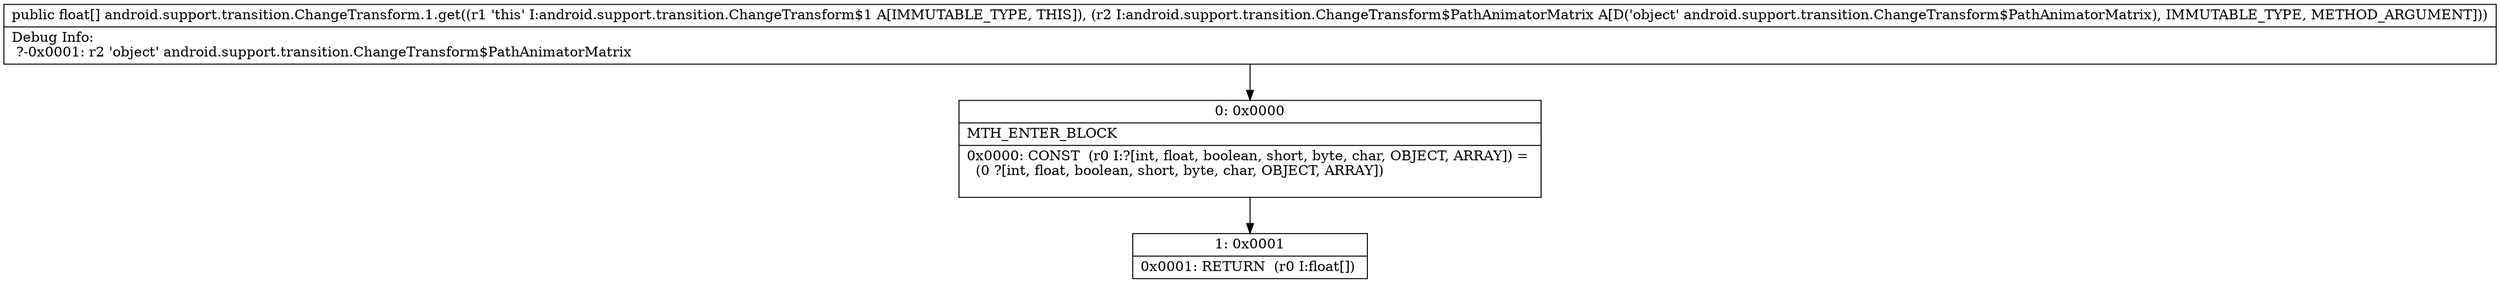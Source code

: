 digraph "CFG forandroid.support.transition.ChangeTransform.1.get(Landroid\/support\/transition\/ChangeTransform$PathAnimatorMatrix;)[F" {
Node_0 [shape=record,label="{0\:\ 0x0000|MTH_ENTER_BLOCK\l|0x0000: CONST  (r0 I:?[int, float, boolean, short, byte, char, OBJECT, ARRAY]) = \l  (0 ?[int, float, boolean, short, byte, char, OBJECT, ARRAY])\l \l}"];
Node_1 [shape=record,label="{1\:\ 0x0001|0x0001: RETURN  (r0 I:float[]) \l}"];
MethodNode[shape=record,label="{public float[] android.support.transition.ChangeTransform.1.get((r1 'this' I:android.support.transition.ChangeTransform$1 A[IMMUTABLE_TYPE, THIS]), (r2 I:android.support.transition.ChangeTransform$PathAnimatorMatrix A[D('object' android.support.transition.ChangeTransform$PathAnimatorMatrix), IMMUTABLE_TYPE, METHOD_ARGUMENT]))  | Debug Info:\l  ?\-0x0001: r2 'object' android.support.transition.ChangeTransform$PathAnimatorMatrix\l}"];
MethodNode -> Node_0;
Node_0 -> Node_1;
}

